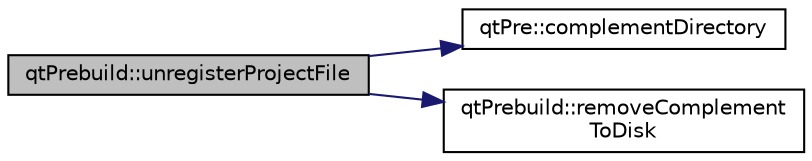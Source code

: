 digraph "qtPrebuild::unregisterProjectFile"
{
  edge [fontname="Helvetica",fontsize="10",labelfontname="Helvetica",labelfontsize="10"];
  node [fontname="Helvetica",fontsize="10",shape=record];
  rankdir="LR";
  Node12 [label="qtPrebuild::unregisterProjectFile",height=0.2,width=0.4,color="black", fillcolor="grey75", style="filled", fontcolor="black"];
  Node12 -> Node13 [color="midnightblue",fontsize="10",style="solid",fontname="Helvetica"];
  Node13 [label="qtPre::complementDirectory",height=0.2,width=0.4,color="black", fillcolor="white", style="filled",URL="$classqt_pre.html#adff01c54bf64053550043c754a237844"];
  Node12 -> Node14 [color="midnightblue",fontsize="10",style="solid",fontname="Helvetica"];
  Node14 [label="qtPrebuild::removeComplement\lToDisk",height=0.2,width=0.4,color="black", fillcolor="white", style="filled",URL="$classqt_prebuild.html#a392cb7d1fd2b2819c70b5ec148ca1318"];
}
